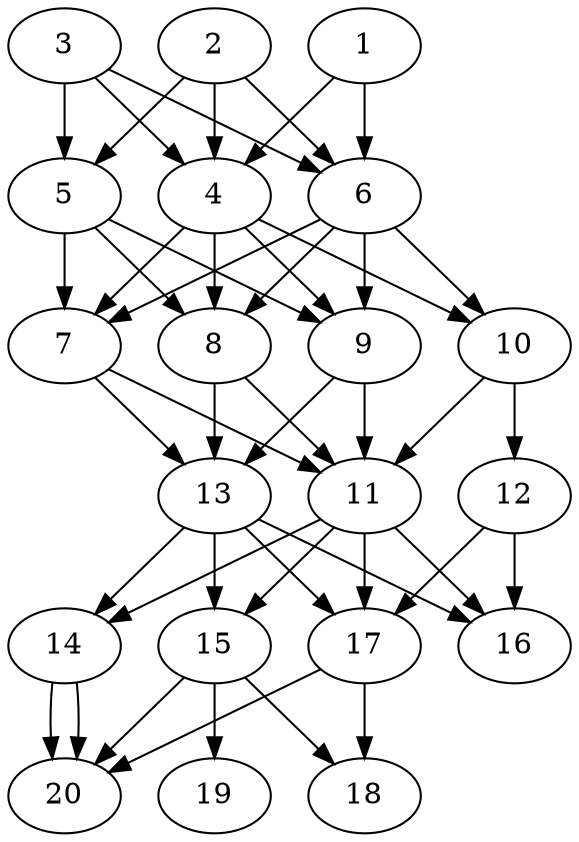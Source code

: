 // DAG automatically generated by daggen at Thu Oct  3 13:58:42 2019
// ./daggen --dot -n 20 --ccr 0.5 --fat 0.5 --regular 0.7 --density 0.9 --mindata 5242880 --maxdata 52428800 
digraph G {
  1 [size="59228160", alpha="0.15", expect_size="29614080"] 
  1 -> 4 [size ="29614080"]
  1 -> 6 [size ="29614080"]
  2 [size="35438592", alpha="0.02", expect_size="17719296"] 
  2 -> 4 [size ="17719296"]
  2 -> 5 [size ="17719296"]
  2 -> 6 [size ="17719296"]
  3 [size="99792896", alpha="0.18", expect_size="49896448"] 
  3 -> 4 [size ="49896448"]
  3 -> 5 [size ="49896448"]
  3 -> 6 [size ="49896448"]
  4 [size="99688448", alpha="0.06", expect_size="49844224"] 
  4 -> 7 [size ="49844224"]
  4 -> 8 [size ="49844224"]
  4 -> 9 [size ="49844224"]
  4 -> 10 [size ="49844224"]
  5 [size="52723712", alpha="0.18", expect_size="26361856"] 
  5 -> 7 [size ="26361856"]
  5 -> 8 [size ="26361856"]
  5 -> 9 [size ="26361856"]
  6 [size="27584512", alpha="0.04", expect_size="13792256"] 
  6 -> 7 [size ="13792256"]
  6 -> 8 [size ="13792256"]
  6 -> 9 [size ="13792256"]
  6 -> 10 [size ="13792256"]
  7 [size="98127872", alpha="0.06", expect_size="49063936"] 
  7 -> 11 [size ="49063936"]
  7 -> 13 [size ="49063936"]
  8 [size="25563136", alpha="0.14", expect_size="12781568"] 
  8 -> 11 [size ="12781568"]
  8 -> 13 [size ="12781568"]
  9 [size="100530176", alpha="0.02", expect_size="50265088"] 
  9 -> 11 [size ="50265088"]
  9 -> 13 [size ="50265088"]
  10 [size="56436736", alpha="0.17", expect_size="28218368"] 
  10 -> 11 [size ="28218368"]
  10 -> 12 [size ="28218368"]
  11 [size="14893056", alpha="0.13", expect_size="7446528"] 
  11 -> 14 [size ="7446528"]
  11 -> 15 [size ="7446528"]
  11 -> 16 [size ="7446528"]
  11 -> 17 [size ="7446528"]
  12 [size="83763200", alpha="0.14", expect_size="41881600"] 
  12 -> 16 [size ="41881600"]
  12 -> 17 [size ="41881600"]
  13 [size="95027200", alpha="0.04", expect_size="47513600"] 
  13 -> 14 [size ="47513600"]
  13 -> 15 [size ="47513600"]
  13 -> 16 [size ="47513600"]
  13 -> 17 [size ="47513600"]
  14 [size="86999040", alpha="0.02", expect_size="43499520"] 
  14 -> 20 [size ="43499520"]
  14 -> 20 [size ="43499520"]
  15 [size="18608128", alpha="0.05", expect_size="9304064"] 
  15 -> 18 [size ="9304064"]
  15 -> 19 [size ="9304064"]
  15 -> 20 [size ="9304064"]
  16 [size="10708992", alpha="0.14", expect_size="5354496"] 
  17 [size="27924480", alpha="0.01", expect_size="13962240"] 
  17 -> 18 [size ="13962240"]
  17 -> 20 [size ="13962240"]
  18 [size="56297472", alpha="0.09", expect_size="28148736"] 
  19 [size="26107904", alpha="0.04", expect_size="13053952"] 
  20 [size="37568512", alpha="0.03", expect_size="18784256"] 
}
